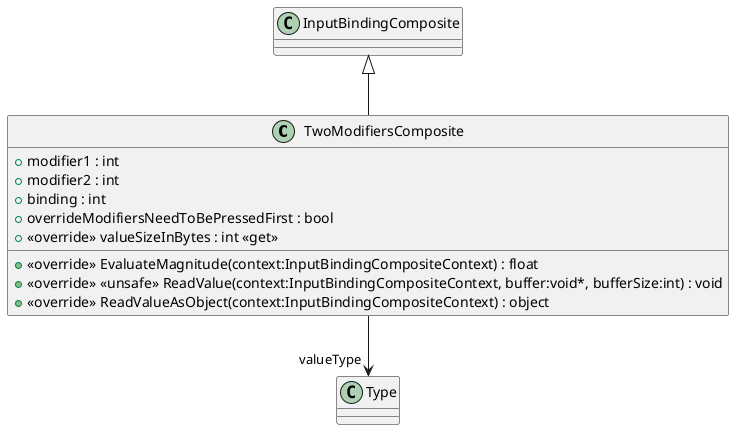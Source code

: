 @startuml
class TwoModifiersComposite {
    + modifier1 : int
    + modifier2 : int
    + binding : int
    + overrideModifiersNeedToBePressedFirst : bool
    + <<override>> valueSizeInBytes : int <<get>>
    + <<override>> EvaluateMagnitude(context:InputBindingCompositeContext) : float
    + <<override>> <<unsafe>> ReadValue(context:InputBindingCompositeContext, buffer:void*, bufferSize:int) : void
    + <<override>> ReadValueAsObject(context:InputBindingCompositeContext) : object
}
InputBindingComposite <|-- TwoModifiersComposite
TwoModifiersComposite --> "valueType" Type
@enduml
